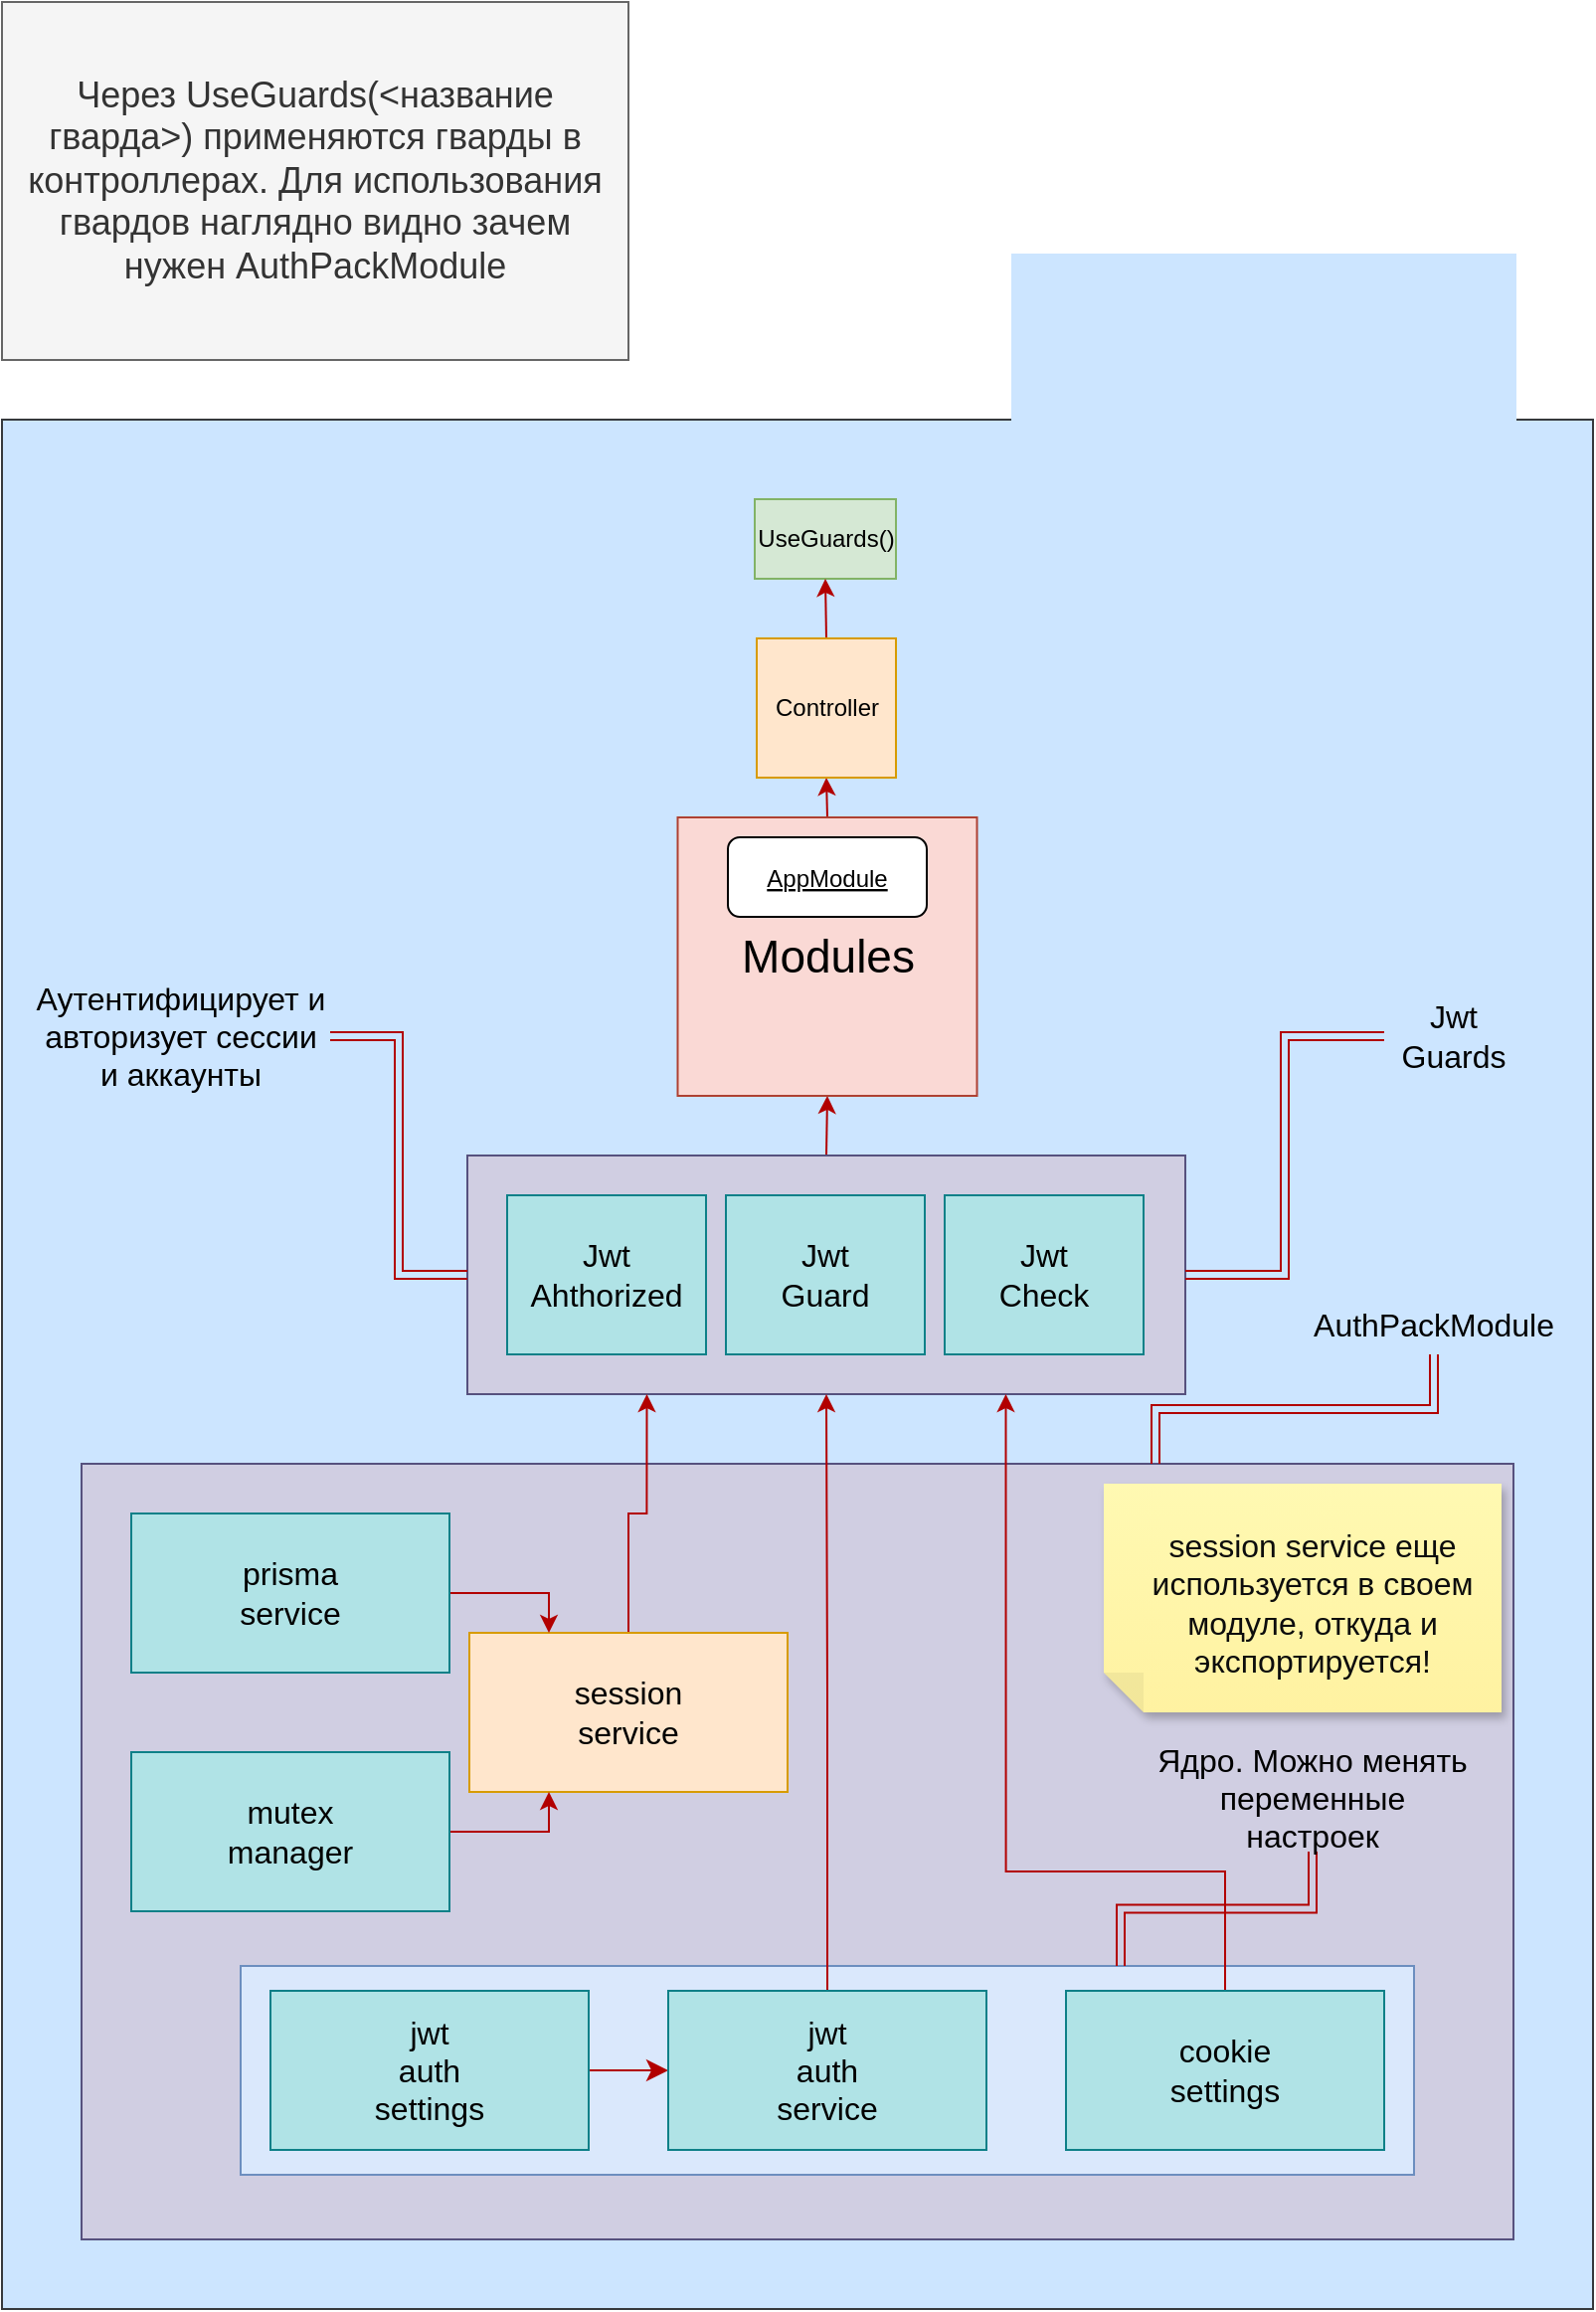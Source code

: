 <mxfile pages="2">
    <diagram id="R2lEEEUBdFMjLlhIrx00" name="AuthPackModule">
        <mxGraphModel dx="560" dy="1575" grid="1" gridSize="10" guides="1" tooltips="1" connect="1" arrows="1" fold="1" page="1" pageScale="1" pageWidth="850" pageHeight="1100" background="none" math="0" shadow="0" extFonts="Permanent Marker^https://fonts.googleapis.com/css?family=Permanent+Marker">
            <root>
                <mxCell id="0"/>
                <mxCell id="1" parent="0"/>
                <mxCell id="30" value="" style="whiteSpace=wrap;html=1;fillColor=#cce5ff;strokeColor=#36393d;" parent="1" vertex="1">
                    <mxGeometry x="25" y="-870" width="800" height="950" as="geometry"/>
                </mxCell>
                <mxCell id="AM7P59NkhDaSueUfzGQw-53" style="edgeStyle=orthogonalEdgeStyle;rounded=0;orthogonalLoop=1;jettySize=auto;html=1;exitX=0.5;exitY=0;exitDx=0;exitDy=0;entryX=0.5;entryY=1;entryDx=0;entryDy=0;fillColor=#e51400;strokeColor=#B20000;" parent="1" source="12" target="AM7P59NkhDaSueUfzGQw-52" edge="1">
                    <mxGeometry relative="1" as="geometry"/>
                </mxCell>
                <mxCell id="12" value="" style="whiteSpace=wrap;html=1;fontSize=23;fillColor=#d0cee2;strokeColor=#56517e;" parent="1" vertex="1">
                    <mxGeometry x="259" y="-500" width="361" height="120" as="geometry"/>
                </mxCell>
                <mxCell id="bsDVykLvRhCMeooRDLJG-57" value="" style="rounded=0;whiteSpace=wrap;html=1;fillColor=#d0cee2;strokeColor=#56517e;" parent="1" vertex="1">
                    <mxGeometry x="65" y="-345" width="720" height="390" as="geometry"/>
                </mxCell>
                <mxCell id="4" value="" style="whiteSpace=wrap;html=1;fillColor=#dae8fc;strokeColor=#6c8ebf;" parent="1" vertex="1">
                    <mxGeometry x="145" y="-92.5" width="590" height="105" as="geometry"/>
                </mxCell>
                <mxCell id="bsDVykLvRhCMeooRDLJG-68" style="edgeStyle=none;curved=1;rounded=0;orthogonalLoop=1;jettySize=auto;html=1;exitX=1;exitY=0.5;exitDx=0;exitDy=0;entryX=0;entryY=0.5;entryDx=0;entryDy=0;fontSize=12;startSize=8;endSize=8;fillColor=#e51400;strokeColor=#B20000;" parent="1" source="bsDVykLvRhCMeooRDLJG-1" target="bsDVykLvRhCMeooRDLJG-2" edge="1">
                    <mxGeometry relative="1" as="geometry"/>
                </mxCell>
                <mxCell id="bsDVykLvRhCMeooRDLJG-1" value="" style="rounded=0;whiteSpace=wrap;html=1;fillColor=#b0e3e6;strokeColor=#0e8088;" parent="1" vertex="1">
                    <mxGeometry x="160" y="-80" width="160" height="80" as="geometry"/>
                </mxCell>
                <mxCell id="AM7P59NkhDaSueUfzGQw-45" style="edgeStyle=orthogonalEdgeStyle;rounded=0;orthogonalLoop=1;jettySize=auto;html=1;exitX=0.5;exitY=0;exitDx=0;exitDy=0;entryX=0.5;entryY=1;entryDx=0;entryDy=0;fillColor=#e51400;strokeColor=#B20000;" parent="1" source="bsDVykLvRhCMeooRDLJG-2" target="12" edge="1">
                    <mxGeometry relative="1" as="geometry"/>
                </mxCell>
                <mxCell id="bsDVykLvRhCMeooRDLJG-2" value="" style="rounded=0;whiteSpace=wrap;html=1;fillColor=#b0e3e6;strokeColor=#0e8088;" parent="1" vertex="1">
                    <mxGeometry x="360" y="-80" width="160" height="80" as="geometry"/>
                </mxCell>
                <mxCell id="AM7P59NkhDaSueUfzGQw-49" style="edgeStyle=orthogonalEdgeStyle;rounded=0;orthogonalLoop=1;jettySize=auto;html=1;exitX=0.5;exitY=0;exitDx=0;exitDy=0;entryX=0.75;entryY=1;entryDx=0;entryDy=0;fillColor=#e51400;strokeColor=#B20000;" parent="1" source="bsDVykLvRhCMeooRDLJG-3" target="12" edge="1">
                    <mxGeometry relative="1" as="geometry">
                        <Array as="points">
                            <mxPoint x="640" y="-140"/>
                            <mxPoint x="530" y="-140"/>
                        </Array>
                    </mxGeometry>
                </mxCell>
                <mxCell id="bsDVykLvRhCMeooRDLJG-3" value="" style="rounded=0;whiteSpace=wrap;html=1;fillColor=#b0e3e6;strokeColor=#0e8088;" parent="1" vertex="1">
                    <mxGeometry x="560" y="-80" width="160" height="80" as="geometry"/>
                </mxCell>
                <mxCell id="AM7P59NkhDaSueUfzGQw-46" style="edgeStyle=orthogonalEdgeStyle;rounded=0;orthogonalLoop=1;jettySize=auto;html=1;exitX=0.5;exitY=0;exitDx=0;exitDy=0;entryX=0.25;entryY=1;entryDx=0;entryDy=0;fillColor=#e51400;strokeColor=#B20000;" parent="1" source="bsDVykLvRhCMeooRDLJG-5" target="12" edge="1">
                    <mxGeometry relative="1" as="geometry"/>
                </mxCell>
                <mxCell id="bsDVykLvRhCMeooRDLJG-5" value="" style="rounded=0;whiteSpace=wrap;html=1;fillColor=#ffe6cc;strokeColor=#d79b00;" parent="1" vertex="1">
                    <mxGeometry x="260" y="-260" width="160" height="80" as="geometry"/>
                </mxCell>
                <mxCell id="AM7P59NkhDaSueUfzGQw-54" style="edgeStyle=orthogonalEdgeStyle;rounded=0;orthogonalLoop=1;jettySize=auto;html=1;exitX=1;exitY=0.5;exitDx=0;exitDy=0;entryX=0.25;entryY=0;entryDx=0;entryDy=0;fillColor=#e51400;strokeColor=#B20000;" parent="1" source="bsDVykLvRhCMeooRDLJG-6" target="bsDVykLvRhCMeooRDLJG-5" edge="1">
                    <mxGeometry relative="1" as="geometry"/>
                </mxCell>
                <mxCell id="bsDVykLvRhCMeooRDLJG-6" value="" style="rounded=0;whiteSpace=wrap;html=1;fillColor=#b0e3e6;strokeColor=#0e8088;" parent="1" vertex="1">
                    <mxGeometry x="90" y="-320" width="160" height="80" as="geometry"/>
                </mxCell>
                <mxCell id="AM7P59NkhDaSueUfzGQw-55" style="edgeStyle=orthogonalEdgeStyle;rounded=0;orthogonalLoop=1;jettySize=auto;html=1;exitX=1;exitY=0.5;exitDx=0;exitDy=0;entryX=0.25;entryY=1;entryDx=0;entryDy=0;fillColor=#e51400;strokeColor=#B20000;" parent="1" source="bsDVykLvRhCMeooRDLJG-8" target="bsDVykLvRhCMeooRDLJG-5" edge="1">
                    <mxGeometry relative="1" as="geometry"/>
                </mxCell>
                <mxCell id="bsDVykLvRhCMeooRDLJG-8" value="" style="rounded=0;whiteSpace=wrap;html=1;fillColor=#b0e3e6;strokeColor=#0e8088;" parent="1" vertex="1">
                    <mxGeometry x="90" y="-200" width="160" height="80" as="geometry"/>
                </mxCell>
                <mxCell id="bsDVykLvRhCMeooRDLJG-20" value="session service" style="text;strokeColor=none;fillColor=none;html=1;align=center;verticalAlign=middle;whiteSpace=wrap;rounded=0;fontSize=16;fontColor=#000000;" parent="1" vertex="1">
                    <mxGeometry x="310" y="-235" width="60" height="30" as="geometry"/>
                </mxCell>
                <mxCell id="bsDVykLvRhCMeooRDLJG-22" value="prisma&lt;div&gt;service&lt;/div&gt;" style="text;strokeColor=none;fillColor=none;html=1;align=center;verticalAlign=middle;whiteSpace=wrap;rounded=0;fontSize=16;fontColor=#000000;" parent="1" vertex="1">
                    <mxGeometry x="140" y="-295" width="60" height="30" as="geometry"/>
                </mxCell>
                <mxCell id="bsDVykLvRhCMeooRDLJG-23" value="jwt&lt;div&gt;auth&lt;/div&gt;&lt;div&gt;service&lt;/div&gt;" style="text;strokeColor=none;fillColor=none;html=1;align=center;verticalAlign=middle;whiteSpace=wrap;rounded=0;fontSize=16;fontColor=#000000;" parent="1" vertex="1">
                    <mxGeometry x="410" y="-55" width="60" height="30" as="geometry"/>
                </mxCell>
                <mxCell id="bsDVykLvRhCMeooRDLJG-24" value="jwt&lt;div&gt;auth&lt;/div&gt;&lt;div&gt;settings&lt;/div&gt;" style="text;html=1;align=center;verticalAlign=middle;whiteSpace=wrap;rounded=0;fontSize=16;fontColor=#000000;" parent="1" vertex="1">
                    <mxGeometry x="210" y="-55" width="60" height="30" as="geometry"/>
                </mxCell>
                <mxCell id="bsDVykLvRhCMeooRDLJG-25" value="mutex&lt;div&gt;manager&lt;/div&gt;" style="text;strokeColor=none;fillColor=none;html=1;align=center;verticalAlign=middle;whiteSpace=wrap;rounded=0;fontSize=16;fontColor=#000000;" parent="1" vertex="1">
                    <mxGeometry x="140" y="-175" width="60" height="30" as="geometry"/>
                </mxCell>
                <mxCell id="bsDVykLvRhCMeooRDLJG-26" value="cookie&lt;div&gt;settings&lt;/div&gt;" style="text;strokeColor=none;fillColor=none;html=1;align=center;verticalAlign=middle;whiteSpace=wrap;rounded=0;fontSize=16;fontColor=#000000;" parent="1" vertex="1">
                    <mxGeometry x="610" y="-55" width="60" height="30" as="geometry"/>
                </mxCell>
                <mxCell id="bsDVykLvRhCMeooRDLJG-38" value="" style="rounded=0;whiteSpace=wrap;html=1;fillColor=#b0e3e6;strokeColor=#0e8088;" parent="1" vertex="1">
                    <mxGeometry x="389" y="-480" width="100" height="80" as="geometry"/>
                </mxCell>
                <mxCell id="bsDVykLvRhCMeooRDLJG-39" value="Jwt&lt;div&gt;Guard&lt;/div&gt;" style="text;strokeColor=none;fillColor=none;html=1;align=center;verticalAlign=middle;whiteSpace=wrap;rounded=0;fontSize=16;fontColor=#000000;" parent="1" vertex="1">
                    <mxGeometry x="409" y="-455" width="60" height="30" as="geometry"/>
                </mxCell>
                <mxCell id="bsDVykLvRhCMeooRDLJG-41" style="edgeStyle=none;curved=1;rounded=0;orthogonalLoop=1;jettySize=auto;html=1;exitX=0.5;exitY=0;exitDx=0;exitDy=0;fontSize=12;startSize=8;endSize=8;" parent="1" source="bsDVykLvRhCMeooRDLJG-2" target="bsDVykLvRhCMeooRDLJG-2" edge="1">
                    <mxGeometry relative="1" as="geometry"/>
                </mxCell>
                <mxCell id="2pIqFcaxaHWDigUK412T-35" style="edgeStyle=orthogonalEdgeStyle;shape=link;rounded=0;orthogonalLoop=1;jettySize=auto;html=1;exitX=0.5;exitY=1;exitDx=0;exitDy=0;entryX=0.75;entryY=0;entryDx=0;entryDy=0;fillColor=#e51400;strokeColor=#B20000;" parent="1" source="bsDVykLvRhCMeooRDLJG-58" target="bsDVykLvRhCMeooRDLJG-57" edge="1">
                    <mxGeometry relative="1" as="geometry"/>
                </mxCell>
                <mxCell id="bsDVykLvRhCMeooRDLJG-58" value="AuthPackModule" style="text;strokeColor=none;align=center;fillColor=none;html=1;verticalAlign=middle;whiteSpace=wrap;rounded=0;fontSize=16;fontColor=#000000;" parent="1" vertex="1">
                    <mxGeometry x="715" y="-430" width="60" height="30" as="geometry"/>
                </mxCell>
                <mxCell id="bsDVykLvRhCMeooRDLJG-70" value="" style="shape=note;whiteSpace=wrap;html=1;backgroundOutline=1;fontColor=#000000;darkOpacity=0.05;fillColor=#FFF9B2;strokeColor=none;fillStyle=solid;direction=west;gradientDirection=north;gradientColor=#FFF2A1;shadow=1;size=20;pointerEvents=1;" parent="1" vertex="1">
                    <mxGeometry x="579" y="-335" width="200" height="115" as="geometry"/>
                </mxCell>
                <mxCell id="bsDVykLvRhCMeooRDLJG-71" value="session service еще используется в своем модуле, откуда и экспортируется!" style="text;strokeColor=none;fillColor=none;html=1;align=center;verticalAlign=middle;whiteSpace=wrap;rounded=0;fontSize=16;labelBackgroundColor=none;labelBorderColor=none;spacingTop=0;fontColor=#0D0D0D;" parent="1" vertex="1">
                    <mxGeometry x="599" y="-290" width="170" height="30" as="geometry"/>
                </mxCell>
                <mxCell id="2pIqFcaxaHWDigUK412T-33" style="edgeStyle=orthogonalEdgeStyle;shape=link;rounded=0;orthogonalLoop=1;jettySize=auto;html=1;exitX=1;exitY=0.5;exitDx=0;exitDy=0;entryX=0;entryY=0.5;entryDx=0;entryDy=0;fillColor=#e51400;strokeColor=#B20000;" parent="1" source="bsDVykLvRhCMeooRDLJG-74" target="12" edge="1">
                    <mxGeometry relative="1" as="geometry"/>
                </mxCell>
                <mxCell id="bsDVykLvRhCMeooRDLJG-74" value="Аутентифицирует и авторизует сессии и аккаунты" style="text;strokeColor=none;fillColor=none;html=1;align=center;verticalAlign=middle;whiteSpace=wrap;rounded=0;fontSize=16;fontColor=#000000;" parent="1" vertex="1">
                    <mxGeometry x="40" y="-575" width="150" height="30" as="geometry"/>
                </mxCell>
                <mxCell id="2pIqFcaxaHWDigUK412T-34" style="edgeStyle=orthogonalEdgeStyle;shape=link;rounded=0;orthogonalLoop=1;jettySize=auto;html=1;exitX=0.5;exitY=1;exitDx=0;exitDy=0;entryX=0.75;entryY=0;entryDx=0;entryDy=0;fillColor=#e51400;strokeColor=#B20000;" parent="1" source="dbuw_rw_clf15lGVqVSC-2" target="4" edge="1">
                    <mxGeometry relative="1" as="geometry"/>
                </mxCell>
                <mxCell id="dbuw_rw_clf15lGVqVSC-2" value="Ядро. Можно менять переменные настроек" style="text;strokeColor=none;fillColor=none;html=1;align=center;verticalAlign=middle;whiteSpace=wrap;rounded=0;fontSize=16;fontColor=#000000;" parent="1" vertex="1">
                    <mxGeometry x="604" y="-205" width="160" height="55" as="geometry"/>
                </mxCell>
                <mxCell id="13" value="" style="whiteSpace=wrap;html=1;fontSize=23;fillColor=#b0e3e6;strokeColor=#0e8088;" parent="1" vertex="1">
                    <mxGeometry x="499" y="-480" width="100" height="80" as="geometry"/>
                </mxCell>
                <mxCell id="14" value="" style="whiteSpace=wrap;html=1;fontSize=23;fillColor=#b0e3e6;strokeColor=#0e8088;" parent="1" vertex="1">
                    <mxGeometry x="279" y="-480" width="100" height="80" as="geometry"/>
                </mxCell>
                <mxCell id="21" value="Jwt&lt;br style=&quot;font-size: 16px;&quot;&gt;Ahthorized" style="text;strokeColor=none;align=center;fillColor=none;html=1;verticalAlign=middle;whiteSpace=wrap;rounded=0;fontSize=16;fontColor=#000000;" parent="1" vertex="1">
                    <mxGeometry x="299" y="-455" width="60" height="30" as="geometry"/>
                </mxCell>
                <mxCell id="22" value="Jwt&lt;br&gt;Check" style="text;strokeColor=none;align=center;fillColor=none;html=1;verticalAlign=middle;whiteSpace=wrap;rounded=0;fontSize=16;fontColor=#000000;" parent="1" vertex="1">
                    <mxGeometry x="519" y="-455" width="60" height="30" as="geometry"/>
                </mxCell>
                <mxCell id="2pIqFcaxaHWDigUK412T-32" style="edgeStyle=orthogonalEdgeStyle;shape=link;rounded=0;orthogonalLoop=1;jettySize=auto;html=1;exitX=0;exitY=0.5;exitDx=0;exitDy=0;entryX=1;entryY=0.5;entryDx=0;entryDy=0;fillColor=#e51400;strokeColor=#B20000;" parent="1" source="27" target="12" edge="1">
                    <mxGeometry relative="1" as="geometry"/>
                </mxCell>
                <mxCell id="27" value="Jwt&lt;br&gt;Guards" style="text;strokeColor=none;align=center;fillColor=none;html=1;verticalAlign=middle;whiteSpace=wrap;rounded=0;fontSize=16;fontColor=#000000;" parent="1" vertex="1">
                    <mxGeometry x="720" y="-590" width="70" height="60" as="geometry"/>
                </mxCell>
                <mxCell id="CV0Yn9FMnOD60obIQpDz-41" style="edgeStyle=orthogonalEdgeStyle;rounded=0;orthogonalLoop=1;jettySize=auto;html=1;exitX=0.5;exitY=0;exitDx=0;exitDy=0;entryX=0.5;entryY=1;entryDx=0;entryDy=0;fillColor=#e51400;strokeColor=#B20000;" parent="1" source="AM7P59NkhDaSueUfzGQw-52" target="CV0Yn9FMnOD60obIQpDz-38" edge="1">
                    <mxGeometry relative="1" as="geometry"/>
                </mxCell>
                <mxCell id="AM7P59NkhDaSueUfzGQw-52" value="Modules" style="text;strokeColor=#ae4132;align=center;fillColor=#fad9d5;html=1;verticalAlign=middle;whiteSpace=wrap;rounded=0;fontSize=23;fontColor=#000000;" parent="1" vertex="1">
                    <mxGeometry x="364.75" y="-670" width="150.5" height="140" as="geometry"/>
                </mxCell>
                <UserObject label="AppModule" link="data:page/id,p3oJ3imwA-eH_vvO8SaG" id="T1gub4jGsVLxpocdvYiY-30">
                    <mxCell style="fontStyle=4;rounded=1;overflow=hidden;spacing=10;" parent="1" vertex="1">
                        <mxGeometry x="390" y="-660" width="100" height="40" as="geometry"/>
                    </mxCell>
                </UserObject>
                <mxCell id="CV0Yn9FMnOD60obIQpDz-33" value="Через UseGuards(&amp;lt;название гварда&amp;gt;) применяются гварды в контроллерах. Для использования гвардов наглядно видно зачем нужен AuthPackModule" style="whiteSpace=wrap;html=1;fontSize=18;fillColor=#f5f5f5;strokeColor=#666666;fontColor=#333333;" parent="1" vertex="1">
                    <mxGeometry x="25" y="-1080" width="315" height="180" as="geometry"/>
                </mxCell>
                <mxCell id="CV0Yn9FMnOD60obIQpDz-37" value="UseGuards()" style="whiteSpace=wrap;html=1;fillColor=#d5e8d4;strokeColor=#82b366;fontColor=#000000;" parent="1" vertex="1">
                    <mxGeometry x="403.5" y="-830" width="71" height="40" as="geometry"/>
                </mxCell>
                <mxCell id="CV0Yn9FMnOD60obIQpDz-42" style="edgeStyle=orthogonalEdgeStyle;rounded=0;orthogonalLoop=1;jettySize=auto;html=1;exitX=0.5;exitY=0;exitDx=0;exitDy=0;entryX=0.5;entryY=1;entryDx=0;entryDy=0;fillColor=#e51400;strokeColor=#B20000;" parent="1" source="CV0Yn9FMnOD60obIQpDz-38" target="CV0Yn9FMnOD60obIQpDz-37" edge="1">
                    <mxGeometry relative="1" as="geometry"/>
                </mxCell>
                <mxCell id="CV0Yn9FMnOD60obIQpDz-38" value="Controller" style="text;strokeColor=#d79b00;align=center;fillColor=#ffe6cc;html=1;verticalAlign=middle;whiteSpace=wrap;rounded=0;fontColor=#000000;" parent="1" vertex="1">
                    <mxGeometry x="404.5" y="-760" width="70" height="70" as="geometry"/>
                </mxCell>
            </root>
        </mxGraphModel>
    </diagram>
    <diagram id="p3oJ3imwA-eH_vvO8SaG" name="AppModule">
        <mxGraphModel dx="560" dy="475" grid="1" gridSize="10" guides="1" tooltips="1" connect="1" arrows="1" fold="1" page="1" pageScale="1" pageWidth="850" pageHeight="1100" math="0" shadow="0">
            <root>
                <mxCell id="0"/>
                <mxCell id="1" parent="0"/>
                <mxCell id="oYupY9DQjBXJfy0KJbgJ-9" value="" style="whiteSpace=wrap;html=1;labelBackgroundColor=none;fillColor=#cce5ff;strokeColor=#36393d;" parent="1" vertex="1">
                    <mxGeometry x="50" y="70" width="750" height="900" as="geometry"/>
                </mxCell>
                <mxCell id="y75sgq2E1XgLSyIJJuav-425" value="" style="whiteSpace=wrap;html=1;fillColor=#fad9d5;strokeColor=#ae4132;" parent="1" vertex="1">
                    <mxGeometry x="250" y="350" width="400" height="300" as="geometry"/>
                </mxCell>
                <mxCell id="UIEMtNQGm5GCRjqhV5un-1" value="" style="whiteSpace=wrap;html=1;fillColor=#d0cee2;strokeColor=#56517e;" parent="1" vertex="1">
                    <mxGeometry x="250" y="730" width="400" height="110" as="geometry"/>
                </mxCell>
                <mxCell id="y75sgq2E1XgLSyIJJuav-426" style="edgeStyle=orthogonalEdgeStyle;rounded=0;orthogonalLoop=1;jettySize=auto;html=1;exitX=0.5;exitY=0;exitDx=0;exitDy=0;entryX=0.5;entryY=1;entryDx=0;entryDy=0;fillColor=#e51400;strokeColor=#B20000;" parent="1" source="dxeLh0eW-HJ8hVcrJscJ-1" target="y75sgq2E1XgLSyIJJuav-425" edge="1">
                    <mxGeometry relative="1" as="geometry"/>
                </mxCell>
                <mxCell id="dxeLh0eW-HJ8hVcrJscJ-1" value="Modules" style="text;strokeColor=#ae4132;align=center;fillColor=#fad9d5;html=1;verticalAlign=middle;whiteSpace=wrap;rounded=0;fontSize=20;" parent="1" vertex="1">
                    <mxGeometry x="340" y="737.5" width="300" height="90" as="geometry"/>
                </mxCell>
                <mxCell id="dxeLh0eW-HJ8hVcrJscJ-4" value="Config&lt;div&gt;Service&lt;/div&gt;" style="text;strokeColor=#d6b656;align=center;fillColor=#fff2cc;html=1;verticalAlign=middle;whiteSpace=wrap;rounded=0;fontSize=12;" parent="1" vertex="1">
                    <mxGeometry x="260" y="737.5" width="70" height="90" as="geometry"/>
                </mxCell>
                <mxCell id="Y39nV5saiLO2b2GzPYSd-1" style="edgeStyle=orthogonalEdgeStyle;rounded=0;orthogonalLoop=1;jettySize=auto;html=1;entryX=0.5;entryY=1;entryDx=0;entryDy=0;fillColor=#e51400;strokeColor=#B20000;exitX=0.5;exitY=0;exitDx=0;exitDy=0;" parent="1" source="oYupY9DQjBXJfy0KJbgJ-1" target="UIEMtNQGm5GCRjqhV5un-1" edge="1">
                    <mxGeometry relative="1" as="geometry">
                        <mxPoint x="450" y="870" as="sourcePoint"/>
                    </mxGeometry>
                </mxCell>
                <mxCell id="dxeLh0eW-HJ8hVcrJscJ-9" value="BlackList&lt;div&gt;&lt;div&gt;Module&lt;/div&gt;&lt;/div&gt;" style="text;strokeColor=#56517e;align=center;fillColor=#d0cee2;html=1;verticalAlign=middle;whiteSpace=wrap;rounded=0;fontColor=#000000;" parent="1" vertex="1">
                    <mxGeometry x="460" y="560" width="80" height="80" as="geometry"/>
                </mxCell>
                <mxCell id="dxeLh0eW-HJ8hVcrJscJ-10" value="Privacy&lt;div&gt;Module&lt;/div&gt;" style="text;strokeColor=#56517e;align=center;fillColor=#d0cee2;html=1;verticalAlign=middle;whiteSpace=wrap;rounded=0;fontColor=#000000;" parent="1" vertex="1">
                    <mxGeometry x="460" y="460" width="80" height="80" as="geometry"/>
                </mxCell>
                <mxCell id="dxeLh0eW-HJ8hVcrJscJ-12" value="&lt;div&gt;&lt;div&gt;Editor&lt;/div&gt;&lt;div&gt;Module&lt;/div&gt;&lt;/div&gt;" style="text;strokeColor=#56517e;align=center;fillColor=#d0cee2;html=1;verticalAlign=middle;whiteSpace=wrap;rounded=0;fontColor=#000000;" parent="1" vertex="1">
                    <mxGeometry x="460" y="360" width="80" height="80" as="geometry"/>
                </mxCell>
                <mxCell id="9F6EkuThBsSK-d-JFRXP-10" style="edgeStyle=orthogonalEdgeStyle;rounded=0;orthogonalLoop=1;jettySize=auto;html=1;exitX=0;exitY=0.5;exitDx=0;exitDy=0;entryX=1;entryY=0.5;entryDx=0;entryDy=0;fillColor=#e51400;strokeColor=#B20000;" parent="1" source="dxeLh0eW-HJ8hVcrJscJ-24" target="9F6EkuThBsSK-d-JFRXP-7" edge="1">
                    <mxGeometry relative="1" as="geometry"/>
                </mxCell>
                <mxCell id="dxeLh0eW-HJ8hVcrJscJ-25" value="Friend&lt;br&gt;&lt;div&gt;&lt;div&gt;Module&lt;/div&gt;&lt;/div&gt;" style="text;strokeColor=#56517e;align=center;fillColor=#d0cee2;html=1;verticalAlign=middle;whiteSpace=wrap;rounded=0;fontColor=#000000;" parent="1" vertex="1">
                    <mxGeometry x="560" y="560" width="80" height="80" as="geometry"/>
                </mxCell>
                <mxCell id="QxfS58luQcQzpfXx3UUN-2" style="edgeStyle=orthogonalEdgeStyle;shape=link;rounded=0;orthogonalLoop=1;jettySize=auto;html=1;exitX=0;exitY=0.5;exitDx=0;exitDy=0;entryX=1;entryY=0.5;entryDx=0;entryDy=0;fillColor=#e51400;strokeColor=#B20000;" parent="1" source="9F6EkuThBsSK-d-JFRXP-1" target="UIEMtNQGm5GCRjqhV5un-1" edge="1">
                    <mxGeometry relative="1" as="geometry"/>
                </mxCell>
                <mxCell id="9F6EkuThBsSK-d-JFRXP-1" value="AppModule" style="text;strokeColor=none;align=center;fillColor=none;html=1;verticalAlign=middle;whiteSpace=wrap;rounded=0;fontColor=#000000;" parent="1" vertex="1">
                    <mxGeometry x="715" y="655" width="80" height="70" as="geometry"/>
                </mxCell>
                <mxCell id="9F6EkuThBsSK-d-JFRXP-7" value="Session&lt;div&gt;Service&lt;/div&gt;" style="text;strokeColor=#d6b656;align=center;fillColor=#fff2cc;html=1;verticalAlign=middle;whiteSpace=wrap;rounded=0;fontSize=12;fontColor=#000000;" parent="1" vertex="1">
                    <mxGeometry x="260" y="360" width="80" height="80" as="geometry"/>
                </mxCell>
                <mxCell id="y75sgq2E1XgLSyIJJuav-7" style="edgeStyle=orthogonalEdgeStyle;rounded=0;orthogonalLoop=1;jettySize=auto;html=1;exitX=0.25;exitY=0;exitDx=0;exitDy=0;entryX=0.5;entryY=1;entryDx=0;entryDy=0;fillColor=#e51400;strokeColor=#B20000;" parent="1" source="y75sgq2E1XgLSyIJJuav-1" target="y75sgq2E1XgLSyIJJuav-4" edge="1">
                    <mxGeometry relative="1" as="geometry"/>
                </mxCell>
                <mxCell id="y75sgq2E1XgLSyIJJuav-8" style="edgeStyle=orthogonalEdgeStyle;rounded=0;orthogonalLoop=1;jettySize=auto;html=1;exitX=0.5;exitY=0;exitDx=0;exitDy=0;entryX=0.5;entryY=1;entryDx=0;entryDy=0;fillColor=#e51400;strokeColor=#B20000;" parent="1" source="y75sgq2E1XgLSyIJJuav-1" target="y75sgq2E1XgLSyIJJuav-5" edge="1">
                    <mxGeometry relative="1" as="geometry"/>
                </mxCell>
                <mxCell id="y75sgq2E1XgLSyIJJuav-9" style="edgeStyle=orthogonalEdgeStyle;rounded=0;orthogonalLoop=1;jettySize=auto;html=1;exitX=0.75;exitY=0;exitDx=0;exitDy=0;entryX=0.5;entryY=1;entryDx=0;entryDy=0;fillColor=#e51400;strokeColor=#B20000;" parent="1" source="y75sgq2E1XgLSyIJJuav-1" target="y75sgq2E1XgLSyIJJuav-6" edge="1">
                    <mxGeometry relative="1" as="geometry"/>
                </mxCell>
                <mxCell id="y75sgq2E1XgLSyIJJuav-1" value="Module" style="whiteSpace=wrap;html=1;fillColor=#d0cee2;strokeColor=#56517e;fontSize=15;fontColor=#000000;" parent="1" vertex="1">
                    <mxGeometry x="365" y="200" width="120" height="80" as="geometry"/>
                </mxCell>
                <mxCell id="y75sgq2E1XgLSyIJJuav-4" value="&lt;div&gt;Service&lt;/div&gt;" style="text;strokeColor=#d6b656;align=center;fillColor=#fff2cc;html=1;verticalAlign=middle;whiteSpace=wrap;rounded=0;fontSize=12;fontColor=#000000;" parent="1" vertex="1">
                    <mxGeometry x="285" y="80" width="80" height="80" as="geometry"/>
                </mxCell>
                <mxCell id="y75sgq2E1XgLSyIJJuav-5" value="Controller" style="text;strokeColor=#d6b656;align=center;fillColor=#fff2cc;html=1;verticalAlign=middle;whiteSpace=wrap;rounded=0;fontSize=12;fontColor=#000000;" parent="1" vertex="1">
                    <mxGeometry x="385" y="80" width="80" height="80" as="geometry"/>
                </mxCell>
                <mxCell id="y75sgq2E1XgLSyIJJuav-6" value="DTO&lt;div&gt;(Если есть)&lt;/div&gt;" style="text;strokeColor=#d6b656;align=center;fillColor=#fff2cc;html=1;verticalAlign=middle;whiteSpace=wrap;rounded=0;fontSize=12;fontColor=#000000;" parent="1" vertex="1">
                    <mxGeometry x="485" y="80" width="80" height="80" as="geometry"/>
                </mxCell>
                <mxCell id="y75sgq2E1XgLSyIJJuav-11" value="Используется в каждом модуле" style="text;strokeColor=none;align=center;fillColor=none;html=1;verticalAlign=middle;whiteSpace=wrap;rounded=0;fontSize=17;" parent="1" vertex="1">
                    <mxGeometry x="80" y="870" width="125" height="70" as="geometry"/>
                </mxCell>
                <mxCell id="y75sgq2E1XgLSyIJJuav-13" value="Типичный вид модуля" style="text;strokeColor=none;align=center;fillColor=none;html=1;verticalAlign=middle;whiteSpace=wrap;rounded=0;fontSize=21;fontColor=#000000;" parent="1" vertex="1">
                    <mxGeometry x="525" y="210" width="150" height="70" as="geometry"/>
                </mxCell>
                <mxCell id="dxeLh0eW-HJ8hVcrJscJ-13" value="Support&lt;div&gt;Module&lt;/div&gt;" style="text;strokeColor=#56517e;align=center;fillColor=#d0cee2;html=1;verticalAlign=middle;whiteSpace=wrap;rounded=0;fontColor=#000000;" parent="1" vertex="1">
                    <mxGeometry x="560" y="460" width="80" height="80" as="geometry"/>
                </mxCell>
                <mxCell id="dxeLh0eW-HJ8hVcrJscJ-11" value="Posts&lt;br&gt;&lt;div&gt;&lt;div&gt;Module&lt;/div&gt;&lt;/div&gt;" style="text;strokeColor=#56517e;align=center;fillColor=#d0cee2;html=1;verticalAlign=middle;whiteSpace=wrap;rounded=0;labelBackgroundColor=none;fontColor=#000000;" parent="1" vertex="1">
                    <mxGeometry x="260" y="460" width="80" height="80" as="geometry"/>
                </mxCell>
                <mxCell id="dxeLh0eW-HJ8hVcrJscJ-24" value="Session&lt;br&gt;&lt;div&gt;&lt;div&gt;Module&lt;/div&gt;&lt;/div&gt;" style="text;strokeColor=#56517e;align=center;fillColor=#d0cee2;html=1;verticalAlign=middle;whiteSpace=wrap;rounded=0;fontColor=#000000;" parent="1" vertex="1">
                    <mxGeometry x="360.13" y="360" width="80" height="80" as="geometry"/>
                </mxCell>
                <mxCell id="oYupY9DQjBXJfy0KJbgJ-1" value="Main" style="text;strokeColor=#36393d;align=center;fillColor=#ffcc99;html=1;verticalAlign=middle;whiteSpace=wrap;rounded=0;fontSize=23;fontColor=#000000;" parent="1" vertex="1">
                    <mxGeometry x="375" y="875" width="150" height="60" as="geometry"/>
                </mxCell>
                <mxCell id="QxfS58luQcQzpfXx3UUN-1" style="edgeStyle=orthogonalEdgeStyle;shape=link;rounded=0;orthogonalLoop=1;jettySize=auto;html=1;exitX=0.5;exitY=0;exitDx=0;exitDy=0;entryX=0.5;entryY=1;entryDx=0;entryDy=0;fillColor=#e51400;strokeColor=#B20000;" parent="1" source="oYupY9DQjBXJfy0KJbgJ-2" target="oYupY9DQjBXJfy0KJbgJ-3" edge="1">
                    <mxGeometry relative="1" as="geometry"/>
                </mxCell>
                <mxCell id="oYupY9DQjBXJfy0KJbgJ-2" value="Используется в каждом модуле" style="text;align=center;html=1;verticalAlign=middle;whiteSpace=wrap;rounded=0;fontSize=17;fillColor=none;fontColor=none;noLabel=1;" parent="1" vertex="1">
                    <mxGeometry x="78.75" y="870" width="125" height="70" as="geometry"/>
                </mxCell>
                <mxCell id="QxfS58luQcQzpfXx3UUN-4" style="edgeStyle=orthogonalEdgeStyle;rounded=0;orthogonalLoop=1;jettySize=auto;html=1;exitX=0.5;exitY=0;exitDx=0;exitDy=0;entryX=0;entryY=0.5;entryDx=0;entryDy=0;fillColor=#e51400;strokeColor=#B20000;" parent="1" source="oYupY9DQjBXJfy0KJbgJ-3" target="9F6EkuThBsSK-d-JFRXP-7" edge="1">
                    <mxGeometry relative="1" as="geometry"/>
                </mxCell>
                <UserObject label="AuthPackModule" link="data:page/id,R2lEEEUBdFMjLlhIrx00" id="oYupY9DQjBXJfy0KJbgJ-3">
                    <mxCell style="fontStyle=4;rounded=1;overflow=hidden;spacing=10;fillColor=#d0cee2;strokeColor=#56517e;fontSize=19;fontColor=#000000;" parent="1" vertex="1">
                        <mxGeometry x="58.75" y="617.5" width="165" height="120" as="geometry"/>
                    </mxCell>
                </UserObject>
                <mxCell id="oYupY9DQjBXJfy0KJbgJ-4" value="Config&lt;div&gt;Service&lt;/div&gt;" style="text;strokeColor=#d6b656;align=center;fillColor=#fff2cc;html=1;verticalAlign=middle;whiteSpace=wrap;rounded=0;fontSize=12;fontColor=#000000;" parent="1" vertex="1">
                    <mxGeometry x="258.75" y="737.5" width="70" height="90" as="geometry"/>
                </mxCell>
                <mxCell id="oYupY9DQjBXJfy0KJbgJ-5" value="Modules" style="text;strokeColor=#ae4132;align=center;fillColor=#fad9d5;html=1;verticalAlign=middle;whiteSpace=wrap;rounded=0;fontSize=20;fontColor=#000000;" parent="1" vertex="1">
                    <mxGeometry x="338.75" y="737.5" width="300" height="90" as="geometry"/>
                </mxCell>
                <mxCell id="oYupY9DQjBXJfy0KJbgJ-6" value="Auth&lt;div&gt;Module&lt;/div&gt;" style="text;strokeColor=#56517e;align=center;fillColor=#d0cee2;html=1;verticalAlign=middle;whiteSpace=wrap;rounded=0;fontColor=#000000;" parent="1" vertex="1">
                    <mxGeometry x="260" y="560" width="80" height="80" as="geometry"/>
                </mxCell>
                <mxCell id="oYupY9DQjBXJfy0KJbgJ-7" value="Profile&lt;div&gt;Module&lt;/div&gt;" style="text;strokeColor=#56517e;align=center;fillColor=#d0cee2;html=1;verticalAlign=middle;whiteSpace=wrap;rounded=0;fontColor=#000000;" parent="1" vertex="1">
                    <mxGeometry x="360.13" y="560" width="80" height="80" as="geometry"/>
                </mxCell>
                <mxCell id="oYupY9DQjBXJfy0KJbgJ-8" value="Subscribe&lt;div&gt;Module&lt;/div&gt;" style="text;strokeColor=#56517e;align=center;fillColor=#d0cee2;html=1;verticalAlign=middle;whiteSpace=wrap;rounded=0;fontColor=#000000;" parent="1" vertex="1">
                    <mxGeometry x="360.13" y="460" width="80" height="80" as="geometry"/>
                </mxCell>
                <mxCell id="niMMALt4wQzLZeukiwdf-1" value="&lt;div&gt;&lt;div&gt;Stats&lt;/div&gt;&lt;div&gt;Module&lt;/div&gt;&lt;/div&gt;" style="text;strokeColor=#56517e;align=center;fillColor=#d0cee2;html=1;verticalAlign=middle;whiteSpace=wrap;rounded=0;fontColor=#000000;" parent="1" vertex="1">
                    <mxGeometry x="560" y="360" width="80" height="80" as="geometry"/>
                </mxCell>
            </root>
        </mxGraphModel>
    </diagram>
</mxfile>